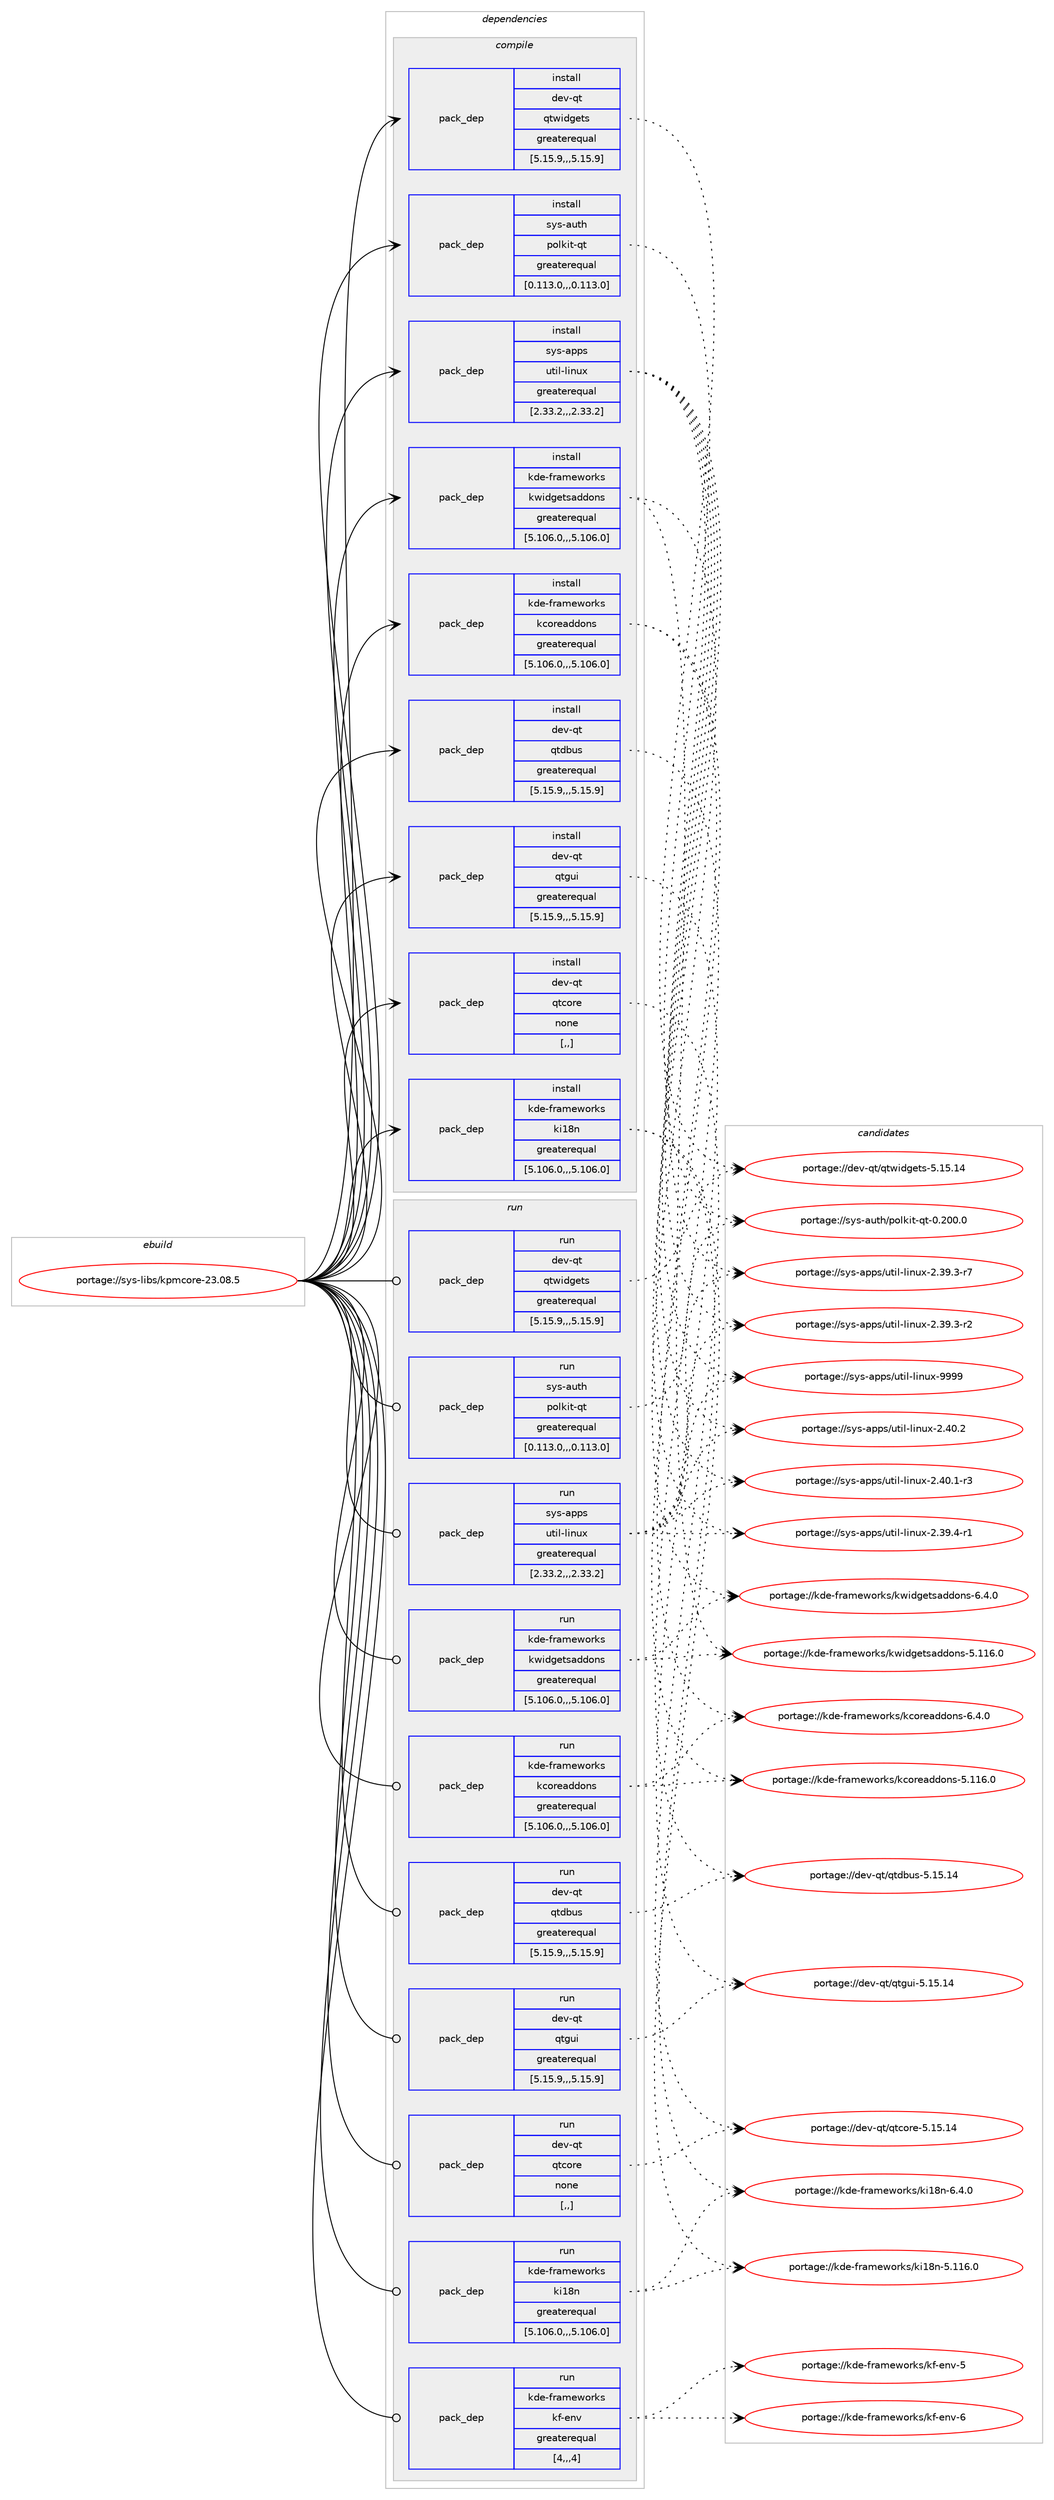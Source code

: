 digraph prolog {

# *************
# Graph options
# *************

newrank=true;
concentrate=true;
compound=true;
graph [rankdir=LR,fontname=Helvetica,fontsize=10,ranksep=1.5];#, ranksep=2.5, nodesep=0.2];
edge  [arrowhead=vee];
node  [fontname=Helvetica,fontsize=10];

# **********
# The ebuild
# **********

subgraph cluster_leftcol {
color=gray;
label=<<i>ebuild</i>>;
id [label="portage://sys-libs/kpmcore-23.08.5", color=red, width=4, href="../sys-libs/kpmcore-23.08.5.svg"];
}

# ****************
# The dependencies
# ****************

subgraph cluster_midcol {
color=gray;
label=<<i>dependencies</i>>;
subgraph cluster_compile {
fillcolor="#eeeeee";
style=filled;
label=<<i>compile</i>>;
subgraph pack318194 {
dependency437788 [label=<<TABLE BORDER="0" CELLBORDER="1" CELLSPACING="0" CELLPADDING="4" WIDTH="220"><TR><TD ROWSPAN="6" CELLPADDING="30">pack_dep</TD></TR><TR><TD WIDTH="110">install</TD></TR><TR><TD>dev-qt</TD></TR><TR><TD>qtcore</TD></TR><TR><TD>none</TD></TR><TR><TD>[,,]</TD></TR></TABLE>>, shape=none, color=blue];
}
id:e -> dependency437788:w [weight=20,style="solid",arrowhead="vee"];
subgraph pack318195 {
dependency437789 [label=<<TABLE BORDER="0" CELLBORDER="1" CELLSPACING="0" CELLPADDING="4" WIDTH="220"><TR><TD ROWSPAN="6" CELLPADDING="30">pack_dep</TD></TR><TR><TD WIDTH="110">install</TD></TR><TR><TD>dev-qt</TD></TR><TR><TD>qtdbus</TD></TR><TR><TD>greaterequal</TD></TR><TR><TD>[5.15.9,,,5.15.9]</TD></TR></TABLE>>, shape=none, color=blue];
}
id:e -> dependency437789:w [weight=20,style="solid",arrowhead="vee"];
subgraph pack318196 {
dependency437790 [label=<<TABLE BORDER="0" CELLBORDER="1" CELLSPACING="0" CELLPADDING="4" WIDTH="220"><TR><TD ROWSPAN="6" CELLPADDING="30">pack_dep</TD></TR><TR><TD WIDTH="110">install</TD></TR><TR><TD>dev-qt</TD></TR><TR><TD>qtgui</TD></TR><TR><TD>greaterequal</TD></TR><TR><TD>[5.15.9,,,5.15.9]</TD></TR></TABLE>>, shape=none, color=blue];
}
id:e -> dependency437790:w [weight=20,style="solid",arrowhead="vee"];
subgraph pack318197 {
dependency437791 [label=<<TABLE BORDER="0" CELLBORDER="1" CELLSPACING="0" CELLPADDING="4" WIDTH="220"><TR><TD ROWSPAN="6" CELLPADDING="30">pack_dep</TD></TR><TR><TD WIDTH="110">install</TD></TR><TR><TD>dev-qt</TD></TR><TR><TD>qtwidgets</TD></TR><TR><TD>greaterequal</TD></TR><TR><TD>[5.15.9,,,5.15.9]</TD></TR></TABLE>>, shape=none, color=blue];
}
id:e -> dependency437791:w [weight=20,style="solid",arrowhead="vee"];
subgraph pack318198 {
dependency437792 [label=<<TABLE BORDER="0" CELLBORDER="1" CELLSPACING="0" CELLPADDING="4" WIDTH="220"><TR><TD ROWSPAN="6" CELLPADDING="30">pack_dep</TD></TR><TR><TD WIDTH="110">install</TD></TR><TR><TD>kde-frameworks</TD></TR><TR><TD>kcoreaddons</TD></TR><TR><TD>greaterequal</TD></TR><TR><TD>[5.106.0,,,5.106.0]</TD></TR></TABLE>>, shape=none, color=blue];
}
id:e -> dependency437792:w [weight=20,style="solid",arrowhead="vee"];
subgraph pack318199 {
dependency437793 [label=<<TABLE BORDER="0" CELLBORDER="1" CELLSPACING="0" CELLPADDING="4" WIDTH="220"><TR><TD ROWSPAN="6" CELLPADDING="30">pack_dep</TD></TR><TR><TD WIDTH="110">install</TD></TR><TR><TD>kde-frameworks</TD></TR><TR><TD>ki18n</TD></TR><TR><TD>greaterequal</TD></TR><TR><TD>[5.106.0,,,5.106.0]</TD></TR></TABLE>>, shape=none, color=blue];
}
id:e -> dependency437793:w [weight=20,style="solid",arrowhead="vee"];
subgraph pack318200 {
dependency437794 [label=<<TABLE BORDER="0" CELLBORDER="1" CELLSPACING="0" CELLPADDING="4" WIDTH="220"><TR><TD ROWSPAN="6" CELLPADDING="30">pack_dep</TD></TR><TR><TD WIDTH="110">install</TD></TR><TR><TD>kde-frameworks</TD></TR><TR><TD>kwidgetsaddons</TD></TR><TR><TD>greaterequal</TD></TR><TR><TD>[5.106.0,,,5.106.0]</TD></TR></TABLE>>, shape=none, color=blue];
}
id:e -> dependency437794:w [weight=20,style="solid",arrowhead="vee"];
subgraph pack318201 {
dependency437795 [label=<<TABLE BORDER="0" CELLBORDER="1" CELLSPACING="0" CELLPADDING="4" WIDTH="220"><TR><TD ROWSPAN="6" CELLPADDING="30">pack_dep</TD></TR><TR><TD WIDTH="110">install</TD></TR><TR><TD>sys-apps</TD></TR><TR><TD>util-linux</TD></TR><TR><TD>greaterequal</TD></TR><TR><TD>[2.33.2,,,2.33.2]</TD></TR></TABLE>>, shape=none, color=blue];
}
id:e -> dependency437795:w [weight=20,style="solid",arrowhead="vee"];
subgraph pack318202 {
dependency437796 [label=<<TABLE BORDER="0" CELLBORDER="1" CELLSPACING="0" CELLPADDING="4" WIDTH="220"><TR><TD ROWSPAN="6" CELLPADDING="30">pack_dep</TD></TR><TR><TD WIDTH="110">install</TD></TR><TR><TD>sys-auth</TD></TR><TR><TD>polkit-qt</TD></TR><TR><TD>greaterequal</TD></TR><TR><TD>[0.113.0,,,0.113.0]</TD></TR></TABLE>>, shape=none, color=blue];
}
id:e -> dependency437796:w [weight=20,style="solid",arrowhead="vee"];
}
subgraph cluster_compileandrun {
fillcolor="#eeeeee";
style=filled;
label=<<i>compile and run</i>>;
}
subgraph cluster_run {
fillcolor="#eeeeee";
style=filled;
label=<<i>run</i>>;
subgraph pack318203 {
dependency437797 [label=<<TABLE BORDER="0" CELLBORDER="1" CELLSPACING="0" CELLPADDING="4" WIDTH="220"><TR><TD ROWSPAN="6" CELLPADDING="30">pack_dep</TD></TR><TR><TD WIDTH="110">run</TD></TR><TR><TD>dev-qt</TD></TR><TR><TD>qtcore</TD></TR><TR><TD>none</TD></TR><TR><TD>[,,]</TD></TR></TABLE>>, shape=none, color=blue];
}
id:e -> dependency437797:w [weight=20,style="solid",arrowhead="odot"];
subgraph pack318204 {
dependency437798 [label=<<TABLE BORDER="0" CELLBORDER="1" CELLSPACING="0" CELLPADDING="4" WIDTH="220"><TR><TD ROWSPAN="6" CELLPADDING="30">pack_dep</TD></TR><TR><TD WIDTH="110">run</TD></TR><TR><TD>dev-qt</TD></TR><TR><TD>qtdbus</TD></TR><TR><TD>greaterequal</TD></TR><TR><TD>[5.15.9,,,5.15.9]</TD></TR></TABLE>>, shape=none, color=blue];
}
id:e -> dependency437798:w [weight=20,style="solid",arrowhead="odot"];
subgraph pack318205 {
dependency437799 [label=<<TABLE BORDER="0" CELLBORDER="1" CELLSPACING="0" CELLPADDING="4" WIDTH="220"><TR><TD ROWSPAN="6" CELLPADDING="30">pack_dep</TD></TR><TR><TD WIDTH="110">run</TD></TR><TR><TD>dev-qt</TD></TR><TR><TD>qtgui</TD></TR><TR><TD>greaterequal</TD></TR><TR><TD>[5.15.9,,,5.15.9]</TD></TR></TABLE>>, shape=none, color=blue];
}
id:e -> dependency437799:w [weight=20,style="solid",arrowhead="odot"];
subgraph pack318206 {
dependency437800 [label=<<TABLE BORDER="0" CELLBORDER="1" CELLSPACING="0" CELLPADDING="4" WIDTH="220"><TR><TD ROWSPAN="6" CELLPADDING="30">pack_dep</TD></TR><TR><TD WIDTH="110">run</TD></TR><TR><TD>dev-qt</TD></TR><TR><TD>qtwidgets</TD></TR><TR><TD>greaterequal</TD></TR><TR><TD>[5.15.9,,,5.15.9]</TD></TR></TABLE>>, shape=none, color=blue];
}
id:e -> dependency437800:w [weight=20,style="solid",arrowhead="odot"];
subgraph pack318207 {
dependency437801 [label=<<TABLE BORDER="0" CELLBORDER="1" CELLSPACING="0" CELLPADDING="4" WIDTH="220"><TR><TD ROWSPAN="6" CELLPADDING="30">pack_dep</TD></TR><TR><TD WIDTH="110">run</TD></TR><TR><TD>kde-frameworks</TD></TR><TR><TD>kcoreaddons</TD></TR><TR><TD>greaterequal</TD></TR><TR><TD>[5.106.0,,,5.106.0]</TD></TR></TABLE>>, shape=none, color=blue];
}
id:e -> dependency437801:w [weight=20,style="solid",arrowhead="odot"];
subgraph pack318208 {
dependency437802 [label=<<TABLE BORDER="0" CELLBORDER="1" CELLSPACING="0" CELLPADDING="4" WIDTH="220"><TR><TD ROWSPAN="6" CELLPADDING="30">pack_dep</TD></TR><TR><TD WIDTH="110">run</TD></TR><TR><TD>kde-frameworks</TD></TR><TR><TD>kf-env</TD></TR><TR><TD>greaterequal</TD></TR><TR><TD>[4,,,4]</TD></TR></TABLE>>, shape=none, color=blue];
}
id:e -> dependency437802:w [weight=20,style="solid",arrowhead="odot"];
subgraph pack318209 {
dependency437803 [label=<<TABLE BORDER="0" CELLBORDER="1" CELLSPACING="0" CELLPADDING="4" WIDTH="220"><TR><TD ROWSPAN="6" CELLPADDING="30">pack_dep</TD></TR><TR><TD WIDTH="110">run</TD></TR><TR><TD>kde-frameworks</TD></TR><TR><TD>ki18n</TD></TR><TR><TD>greaterequal</TD></TR><TR><TD>[5.106.0,,,5.106.0]</TD></TR></TABLE>>, shape=none, color=blue];
}
id:e -> dependency437803:w [weight=20,style="solid",arrowhead="odot"];
subgraph pack318210 {
dependency437804 [label=<<TABLE BORDER="0" CELLBORDER="1" CELLSPACING="0" CELLPADDING="4" WIDTH="220"><TR><TD ROWSPAN="6" CELLPADDING="30">pack_dep</TD></TR><TR><TD WIDTH="110">run</TD></TR><TR><TD>kde-frameworks</TD></TR><TR><TD>kwidgetsaddons</TD></TR><TR><TD>greaterequal</TD></TR><TR><TD>[5.106.0,,,5.106.0]</TD></TR></TABLE>>, shape=none, color=blue];
}
id:e -> dependency437804:w [weight=20,style="solid",arrowhead="odot"];
subgraph pack318211 {
dependency437805 [label=<<TABLE BORDER="0" CELLBORDER="1" CELLSPACING="0" CELLPADDING="4" WIDTH="220"><TR><TD ROWSPAN="6" CELLPADDING="30">pack_dep</TD></TR><TR><TD WIDTH="110">run</TD></TR><TR><TD>sys-apps</TD></TR><TR><TD>util-linux</TD></TR><TR><TD>greaterequal</TD></TR><TR><TD>[2.33.2,,,2.33.2]</TD></TR></TABLE>>, shape=none, color=blue];
}
id:e -> dependency437805:w [weight=20,style="solid",arrowhead="odot"];
subgraph pack318212 {
dependency437806 [label=<<TABLE BORDER="0" CELLBORDER="1" CELLSPACING="0" CELLPADDING="4" WIDTH="220"><TR><TD ROWSPAN="6" CELLPADDING="30">pack_dep</TD></TR><TR><TD WIDTH="110">run</TD></TR><TR><TD>sys-auth</TD></TR><TR><TD>polkit-qt</TD></TR><TR><TD>greaterequal</TD></TR><TR><TD>[0.113.0,,,0.113.0]</TD></TR></TABLE>>, shape=none, color=blue];
}
id:e -> dependency437806:w [weight=20,style="solid",arrowhead="odot"];
}
}

# **************
# The candidates
# **************

subgraph cluster_choices {
rank=same;
color=gray;
label=<<i>candidates</i>>;

subgraph choice318194 {
color=black;
nodesep=1;
choice1001011184511311647113116991111141014553464953464952 [label="portage://dev-qt/qtcore-5.15.14", color=red, width=4,href="../dev-qt/qtcore-5.15.14.svg"];
dependency437788:e -> choice1001011184511311647113116991111141014553464953464952:w [style=dotted,weight="100"];
}
subgraph choice318195 {
color=black;
nodesep=1;
choice1001011184511311647113116100981171154553464953464952 [label="portage://dev-qt/qtdbus-5.15.14", color=red, width=4,href="../dev-qt/qtdbus-5.15.14.svg"];
dependency437789:e -> choice1001011184511311647113116100981171154553464953464952:w [style=dotted,weight="100"];
}
subgraph choice318196 {
color=black;
nodesep=1;
choice10010111845113116471131161031171054553464953464952 [label="portage://dev-qt/qtgui-5.15.14", color=red, width=4,href="../dev-qt/qtgui-5.15.14.svg"];
dependency437790:e -> choice10010111845113116471131161031171054553464953464952:w [style=dotted,weight="100"];
}
subgraph choice318197 {
color=black;
nodesep=1;
choice10010111845113116471131161191051001031011161154553464953464952 [label="portage://dev-qt/qtwidgets-5.15.14", color=red, width=4,href="../dev-qt/qtwidgets-5.15.14.svg"];
dependency437791:e -> choice10010111845113116471131161191051001031011161154553464953464952:w [style=dotted,weight="100"];
}
subgraph choice318198 {
color=black;
nodesep=1;
choice1071001014510211497109101119111114107115471079911111410197100100111110115455446524648 [label="portage://kde-frameworks/kcoreaddons-6.4.0", color=red, width=4,href="../kde-frameworks/kcoreaddons-6.4.0.svg"];
choice10710010145102114971091011191111141071154710799111114101971001001111101154553464949544648 [label="portage://kde-frameworks/kcoreaddons-5.116.0", color=red, width=4,href="../kde-frameworks/kcoreaddons-5.116.0.svg"];
dependency437792:e -> choice1071001014510211497109101119111114107115471079911111410197100100111110115455446524648:w [style=dotted,weight="100"];
dependency437792:e -> choice10710010145102114971091011191111141071154710799111114101971001001111101154553464949544648:w [style=dotted,weight="100"];
}
subgraph choice318199 {
color=black;
nodesep=1;
choice1071001014510211497109101119111114107115471071054956110455446524648 [label="portage://kde-frameworks/ki18n-6.4.0", color=red, width=4,href="../kde-frameworks/ki18n-6.4.0.svg"];
choice10710010145102114971091011191111141071154710710549561104553464949544648 [label="portage://kde-frameworks/ki18n-5.116.0", color=red, width=4,href="../kde-frameworks/ki18n-5.116.0.svg"];
dependency437793:e -> choice1071001014510211497109101119111114107115471071054956110455446524648:w [style=dotted,weight="100"];
dependency437793:e -> choice10710010145102114971091011191111141071154710710549561104553464949544648:w [style=dotted,weight="100"];
}
subgraph choice318200 {
color=black;
nodesep=1;
choice10710010145102114971091011191111141071154710711910510010310111611597100100111110115455446524648 [label="portage://kde-frameworks/kwidgetsaddons-6.4.0", color=red, width=4,href="../kde-frameworks/kwidgetsaddons-6.4.0.svg"];
choice107100101451021149710910111911111410711547107119105100103101116115971001001111101154553464949544648 [label="portage://kde-frameworks/kwidgetsaddons-5.116.0", color=red, width=4,href="../kde-frameworks/kwidgetsaddons-5.116.0.svg"];
dependency437794:e -> choice10710010145102114971091011191111141071154710711910510010310111611597100100111110115455446524648:w [style=dotted,weight="100"];
dependency437794:e -> choice107100101451021149710910111911111410711547107119105100103101116115971001001111101154553464949544648:w [style=dotted,weight="100"];
}
subgraph choice318201 {
color=black;
nodesep=1;
choice115121115459711211211547117116105108451081051101171204557575757 [label="portage://sys-apps/util-linux-9999", color=red, width=4,href="../sys-apps/util-linux-9999.svg"];
choice1151211154597112112115471171161051084510810511011712045504652484650 [label="portage://sys-apps/util-linux-2.40.2", color=red, width=4,href="../sys-apps/util-linux-2.40.2.svg"];
choice11512111545971121121154711711610510845108105110117120455046524846494511451 [label="portage://sys-apps/util-linux-2.40.1-r3", color=red, width=4,href="../sys-apps/util-linux-2.40.1-r3.svg"];
choice11512111545971121121154711711610510845108105110117120455046515746524511449 [label="portage://sys-apps/util-linux-2.39.4-r1", color=red, width=4,href="../sys-apps/util-linux-2.39.4-r1.svg"];
choice11512111545971121121154711711610510845108105110117120455046515746514511455 [label="portage://sys-apps/util-linux-2.39.3-r7", color=red, width=4,href="../sys-apps/util-linux-2.39.3-r7.svg"];
choice11512111545971121121154711711610510845108105110117120455046515746514511450 [label="portage://sys-apps/util-linux-2.39.3-r2", color=red, width=4,href="../sys-apps/util-linux-2.39.3-r2.svg"];
dependency437795:e -> choice115121115459711211211547117116105108451081051101171204557575757:w [style=dotted,weight="100"];
dependency437795:e -> choice1151211154597112112115471171161051084510810511011712045504652484650:w [style=dotted,weight="100"];
dependency437795:e -> choice11512111545971121121154711711610510845108105110117120455046524846494511451:w [style=dotted,weight="100"];
dependency437795:e -> choice11512111545971121121154711711610510845108105110117120455046515746524511449:w [style=dotted,weight="100"];
dependency437795:e -> choice11512111545971121121154711711610510845108105110117120455046515746514511455:w [style=dotted,weight="100"];
dependency437795:e -> choice11512111545971121121154711711610510845108105110117120455046515746514511450:w [style=dotted,weight="100"];
}
subgraph choice318202 {
color=black;
nodesep=1;
choice115121115459711711610447112111108107105116451131164548465048484648 [label="portage://sys-auth/polkit-qt-0.200.0", color=red, width=4,href="../sys-auth/polkit-qt-0.200.0.svg"];
dependency437796:e -> choice115121115459711711610447112111108107105116451131164548465048484648:w [style=dotted,weight="100"];
}
subgraph choice318203 {
color=black;
nodesep=1;
choice1001011184511311647113116991111141014553464953464952 [label="portage://dev-qt/qtcore-5.15.14", color=red, width=4,href="../dev-qt/qtcore-5.15.14.svg"];
dependency437797:e -> choice1001011184511311647113116991111141014553464953464952:w [style=dotted,weight="100"];
}
subgraph choice318204 {
color=black;
nodesep=1;
choice1001011184511311647113116100981171154553464953464952 [label="portage://dev-qt/qtdbus-5.15.14", color=red, width=4,href="../dev-qt/qtdbus-5.15.14.svg"];
dependency437798:e -> choice1001011184511311647113116100981171154553464953464952:w [style=dotted,weight="100"];
}
subgraph choice318205 {
color=black;
nodesep=1;
choice10010111845113116471131161031171054553464953464952 [label="portage://dev-qt/qtgui-5.15.14", color=red, width=4,href="../dev-qt/qtgui-5.15.14.svg"];
dependency437799:e -> choice10010111845113116471131161031171054553464953464952:w [style=dotted,weight="100"];
}
subgraph choice318206 {
color=black;
nodesep=1;
choice10010111845113116471131161191051001031011161154553464953464952 [label="portage://dev-qt/qtwidgets-5.15.14", color=red, width=4,href="../dev-qt/qtwidgets-5.15.14.svg"];
dependency437800:e -> choice10010111845113116471131161191051001031011161154553464953464952:w [style=dotted,weight="100"];
}
subgraph choice318207 {
color=black;
nodesep=1;
choice1071001014510211497109101119111114107115471079911111410197100100111110115455446524648 [label="portage://kde-frameworks/kcoreaddons-6.4.0", color=red, width=4,href="../kde-frameworks/kcoreaddons-6.4.0.svg"];
choice10710010145102114971091011191111141071154710799111114101971001001111101154553464949544648 [label="portage://kde-frameworks/kcoreaddons-5.116.0", color=red, width=4,href="../kde-frameworks/kcoreaddons-5.116.0.svg"];
dependency437801:e -> choice1071001014510211497109101119111114107115471079911111410197100100111110115455446524648:w [style=dotted,weight="100"];
dependency437801:e -> choice10710010145102114971091011191111141071154710799111114101971001001111101154553464949544648:w [style=dotted,weight="100"];
}
subgraph choice318208 {
color=black;
nodesep=1;
choice107100101451021149710910111911111410711547107102451011101184554 [label="portage://kde-frameworks/kf-env-6", color=red, width=4,href="../kde-frameworks/kf-env-6.svg"];
choice107100101451021149710910111911111410711547107102451011101184553 [label="portage://kde-frameworks/kf-env-5", color=red, width=4,href="../kde-frameworks/kf-env-5.svg"];
dependency437802:e -> choice107100101451021149710910111911111410711547107102451011101184554:w [style=dotted,weight="100"];
dependency437802:e -> choice107100101451021149710910111911111410711547107102451011101184553:w [style=dotted,weight="100"];
}
subgraph choice318209 {
color=black;
nodesep=1;
choice1071001014510211497109101119111114107115471071054956110455446524648 [label="portage://kde-frameworks/ki18n-6.4.0", color=red, width=4,href="../kde-frameworks/ki18n-6.4.0.svg"];
choice10710010145102114971091011191111141071154710710549561104553464949544648 [label="portage://kde-frameworks/ki18n-5.116.0", color=red, width=4,href="../kde-frameworks/ki18n-5.116.0.svg"];
dependency437803:e -> choice1071001014510211497109101119111114107115471071054956110455446524648:w [style=dotted,weight="100"];
dependency437803:e -> choice10710010145102114971091011191111141071154710710549561104553464949544648:w [style=dotted,weight="100"];
}
subgraph choice318210 {
color=black;
nodesep=1;
choice10710010145102114971091011191111141071154710711910510010310111611597100100111110115455446524648 [label="portage://kde-frameworks/kwidgetsaddons-6.4.0", color=red, width=4,href="../kde-frameworks/kwidgetsaddons-6.4.0.svg"];
choice107100101451021149710910111911111410711547107119105100103101116115971001001111101154553464949544648 [label="portage://kde-frameworks/kwidgetsaddons-5.116.0", color=red, width=4,href="../kde-frameworks/kwidgetsaddons-5.116.0.svg"];
dependency437804:e -> choice10710010145102114971091011191111141071154710711910510010310111611597100100111110115455446524648:w [style=dotted,weight="100"];
dependency437804:e -> choice107100101451021149710910111911111410711547107119105100103101116115971001001111101154553464949544648:w [style=dotted,weight="100"];
}
subgraph choice318211 {
color=black;
nodesep=1;
choice115121115459711211211547117116105108451081051101171204557575757 [label="portage://sys-apps/util-linux-9999", color=red, width=4,href="../sys-apps/util-linux-9999.svg"];
choice1151211154597112112115471171161051084510810511011712045504652484650 [label="portage://sys-apps/util-linux-2.40.2", color=red, width=4,href="../sys-apps/util-linux-2.40.2.svg"];
choice11512111545971121121154711711610510845108105110117120455046524846494511451 [label="portage://sys-apps/util-linux-2.40.1-r3", color=red, width=4,href="../sys-apps/util-linux-2.40.1-r3.svg"];
choice11512111545971121121154711711610510845108105110117120455046515746524511449 [label="portage://sys-apps/util-linux-2.39.4-r1", color=red, width=4,href="../sys-apps/util-linux-2.39.4-r1.svg"];
choice11512111545971121121154711711610510845108105110117120455046515746514511455 [label="portage://sys-apps/util-linux-2.39.3-r7", color=red, width=4,href="../sys-apps/util-linux-2.39.3-r7.svg"];
choice11512111545971121121154711711610510845108105110117120455046515746514511450 [label="portage://sys-apps/util-linux-2.39.3-r2", color=red, width=4,href="../sys-apps/util-linux-2.39.3-r2.svg"];
dependency437805:e -> choice115121115459711211211547117116105108451081051101171204557575757:w [style=dotted,weight="100"];
dependency437805:e -> choice1151211154597112112115471171161051084510810511011712045504652484650:w [style=dotted,weight="100"];
dependency437805:e -> choice11512111545971121121154711711610510845108105110117120455046524846494511451:w [style=dotted,weight="100"];
dependency437805:e -> choice11512111545971121121154711711610510845108105110117120455046515746524511449:w [style=dotted,weight="100"];
dependency437805:e -> choice11512111545971121121154711711610510845108105110117120455046515746514511455:w [style=dotted,weight="100"];
dependency437805:e -> choice11512111545971121121154711711610510845108105110117120455046515746514511450:w [style=dotted,weight="100"];
}
subgraph choice318212 {
color=black;
nodesep=1;
choice115121115459711711610447112111108107105116451131164548465048484648 [label="portage://sys-auth/polkit-qt-0.200.0", color=red, width=4,href="../sys-auth/polkit-qt-0.200.0.svg"];
dependency437806:e -> choice115121115459711711610447112111108107105116451131164548465048484648:w [style=dotted,weight="100"];
}
}

}
